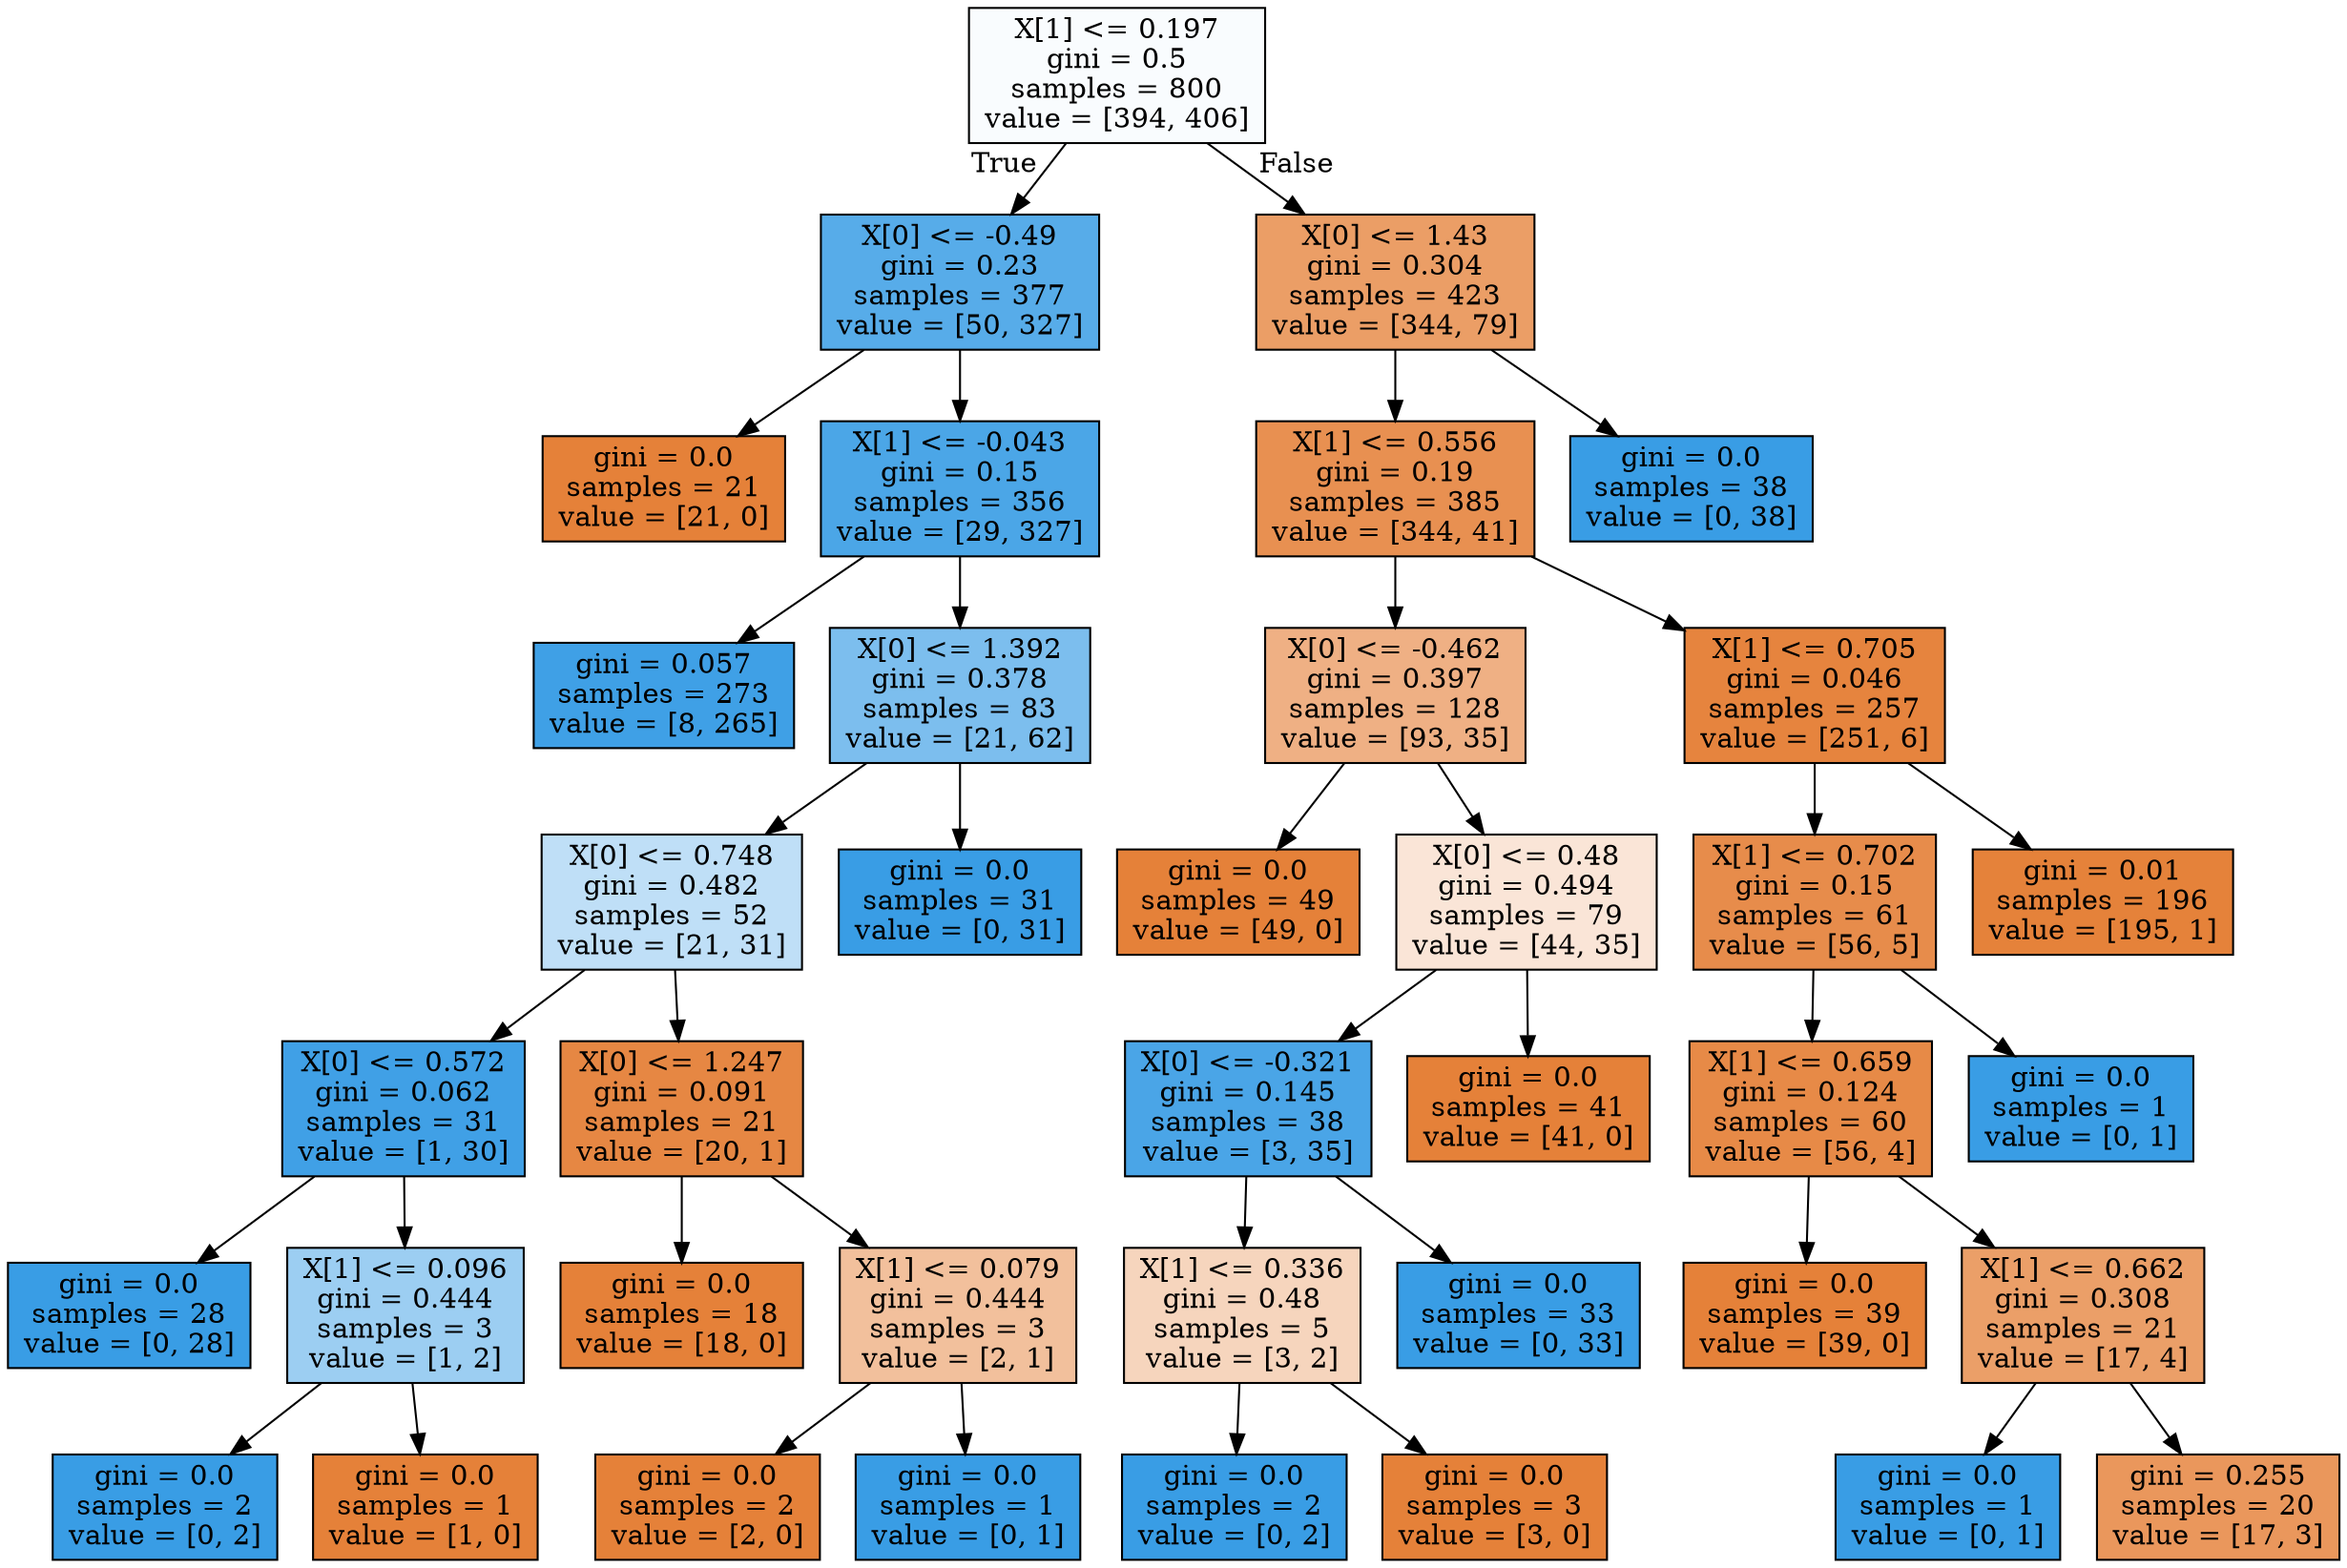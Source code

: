 digraph Tree {
node [shape=box, style="filled", color="black"] ;
0 [label="X[1] <= 0.197\ngini = 0.5\nsamples = 800\nvalue = [394, 406]", fillcolor="#f9fcfe"] ;
1 [label="X[0] <= -0.49\ngini = 0.23\nsamples = 377\nvalue = [50, 327]", fillcolor="#57ace9"] ;
0 -> 1 [labeldistance=2.5, labelangle=45, headlabel="True"] ;
5 [label="gini = 0.0\nsamples = 21\nvalue = [21, 0]", fillcolor="#e58139"] ;
1 -> 5 ;
6 [label="X[1] <= -0.043\ngini = 0.15\nsamples = 356\nvalue = [29, 327]", fillcolor="#4ba6e7"] ;
1 -> 6 ;
13 [label="gini = 0.057\nsamples = 273\nvalue = [8, 265]", fillcolor="#3fa0e6"] ;
6 -> 13 ;
14 [label="X[0] <= 1.392\ngini = 0.378\nsamples = 83\nvalue = [21, 62]", fillcolor="#7cbeee"] ;
6 -> 14 ;
15 [label="X[0] <= 0.748\ngini = 0.482\nsamples = 52\nvalue = [21, 31]", fillcolor="#bfdff7"] ;
14 -> 15 ;
17 [label="X[0] <= 0.572\ngini = 0.062\nsamples = 31\nvalue = [1, 30]", fillcolor="#40a0e6"] ;
15 -> 17 ;
23 [label="gini = 0.0\nsamples = 28\nvalue = [0, 28]", fillcolor="#399de5"] ;
17 -> 23 ;
24 [label="X[1] <= 0.096\ngini = 0.444\nsamples = 3\nvalue = [1, 2]", fillcolor="#9ccef2"] ;
17 -> 24 ;
25 [label="gini = 0.0\nsamples = 2\nvalue = [0, 2]", fillcolor="#399de5"] ;
24 -> 25 ;
26 [label="gini = 0.0\nsamples = 1\nvalue = [1, 0]", fillcolor="#e58139"] ;
24 -> 26 ;
18 [label="X[0] <= 1.247\ngini = 0.091\nsamples = 21\nvalue = [20, 1]", fillcolor="#e68743"] ;
15 -> 18 ;
27 [label="gini = 0.0\nsamples = 18\nvalue = [18, 0]", fillcolor="#e58139"] ;
18 -> 27 ;
28 [label="X[1] <= 0.079\ngini = 0.444\nsamples = 3\nvalue = [2, 1]", fillcolor="#f2c09c"] ;
18 -> 28 ;
29 [label="gini = 0.0\nsamples = 2\nvalue = [2, 0]", fillcolor="#e58139"] ;
28 -> 29 ;
30 [label="gini = 0.0\nsamples = 1\nvalue = [0, 1]", fillcolor="#399de5"] ;
28 -> 30 ;
16 [label="gini = 0.0\nsamples = 31\nvalue = [0, 31]", fillcolor="#399de5"] ;
14 -> 16 ;
2 [label="X[0] <= 1.43\ngini = 0.304\nsamples = 423\nvalue = [344, 79]", fillcolor="#eb9e66"] ;
0 -> 2 [labeldistance=2.5, labelangle=-45, headlabel="False"] ;
3 [label="X[1] <= 0.556\ngini = 0.19\nsamples = 385\nvalue = [344, 41]", fillcolor="#e89051"] ;
2 -> 3 ;
7 [label="X[0] <= -0.462\ngini = 0.397\nsamples = 128\nvalue = [93, 35]", fillcolor="#efb084"] ;
3 -> 7 ;
9 [label="gini = 0.0\nsamples = 49\nvalue = [49, 0]", fillcolor="#e58139"] ;
7 -> 9 ;
10 [label="X[0] <= 0.48\ngini = 0.494\nsamples = 79\nvalue = [44, 35]", fillcolor="#fae5d7"] ;
7 -> 10 ;
11 [label="X[0] <= -0.321\ngini = 0.145\nsamples = 38\nvalue = [3, 35]", fillcolor="#4aa5e7"] ;
10 -> 11 ;
19 [label="X[1] <= 0.336\ngini = 0.48\nsamples = 5\nvalue = [3, 2]", fillcolor="#f6d5bd"] ;
11 -> 19 ;
21 [label="gini = 0.0\nsamples = 2\nvalue = [0, 2]", fillcolor="#399de5"] ;
19 -> 21 ;
22 [label="gini = 0.0\nsamples = 3\nvalue = [3, 0]", fillcolor="#e58139"] ;
19 -> 22 ;
20 [label="gini = 0.0\nsamples = 33\nvalue = [0, 33]", fillcolor="#399de5"] ;
11 -> 20 ;
12 [label="gini = 0.0\nsamples = 41\nvalue = [41, 0]", fillcolor="#e58139"] ;
10 -> 12 ;
8 [label="X[1] <= 0.705\ngini = 0.046\nsamples = 257\nvalue = [251, 6]", fillcolor="#e6843e"] ;
3 -> 8 ;
31 [label="X[1] <= 0.702\ngini = 0.15\nsamples = 61\nvalue = [56, 5]", fillcolor="#e78c4b"] ;
8 -> 31 ;
33 [label="X[1] <= 0.659\ngini = 0.124\nsamples = 60\nvalue = [56, 4]", fillcolor="#e78a47"] ;
31 -> 33 ;
35 [label="gini = 0.0\nsamples = 39\nvalue = [39, 0]", fillcolor="#e58139"] ;
33 -> 35 ;
36 [label="X[1] <= 0.662\ngini = 0.308\nsamples = 21\nvalue = [17, 4]", fillcolor="#eb9f68"] ;
33 -> 36 ;
37 [label="gini = 0.0\nsamples = 1\nvalue = [0, 1]", fillcolor="#399de5"] ;
36 -> 37 ;
38 [label="gini = 0.255\nsamples = 20\nvalue = [17, 3]", fillcolor="#ea975c"] ;
36 -> 38 ;
34 [label="gini = 0.0\nsamples = 1\nvalue = [0, 1]", fillcolor="#399de5"] ;
31 -> 34 ;
32 [label="gini = 0.01\nsamples = 196\nvalue = [195, 1]", fillcolor="#e5823a"] ;
8 -> 32 ;
4 [label="gini = 0.0\nsamples = 38\nvalue = [0, 38]", fillcolor="#399de5"] ;
2 -> 4 ;
}